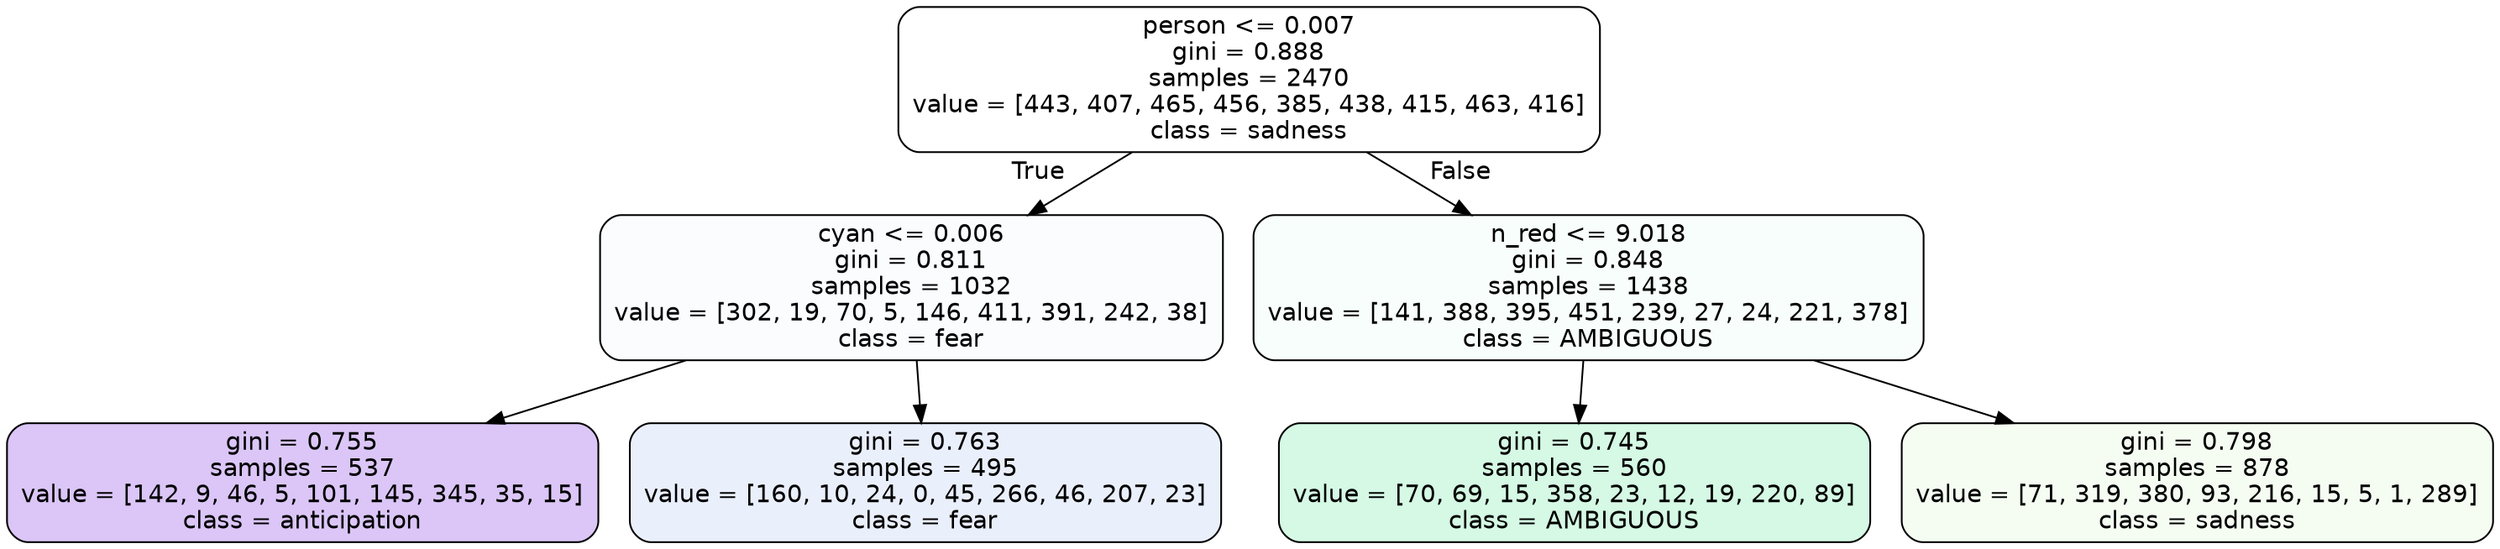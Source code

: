 digraph Tree {
node [shape=box, style="filled, rounded", color="black", fontname=helvetica] ;
edge [fontname=helvetica] ;
0 [label="person <= 0.007\ngini = 0.888\nsamples = 2470\nvalue = [443, 407, 465, 456, 385, 438, 415, 463, 416]\nclass = sadness", fillcolor="#64e53900"] ;
1 [label="cyan <= 0.006\ngini = 0.811\nsamples = 1032\nvalue = [302, 19, 70, 5, 146, 411, 391, 242, 38]\nclass = fear", fillcolor="#3964e504"] ;
0 -> 1 [labeldistance=2.5, labelangle=45, headlabel="True"] ;
2 [label="gini = 0.755\nsamples = 537\nvalue = [142, 9, 46, 5, 101, 145, 345, 35, 15]\nclass = anticipation", fillcolor="#8139e549"] ;
1 -> 2 ;
3 [label="gini = 0.763\nsamples = 495\nvalue = [160, 10, 24, 0, 45, 266, 46, 207, 23]\nclass = fear", fillcolor="#3964e51a"] ;
1 -> 3 ;
4 [label="n_red <= 9.018\ngini = 0.848\nsamples = 1438\nvalue = [141, 388, 395, 451, 239, 27, 24, 221, 378]\nclass = AMBIGUOUS", fillcolor="#39e58108"] ;
0 -> 4 [labeldistance=2.5, labelangle=-45, headlabel="False"] ;
5 [label="gini = 0.745\nsamples = 560\nvalue = [70, 69, 15, 358, 23, 12, 19, 220, 89]\nclass = AMBIGUOUS", fillcolor="#39e58136"] ;
4 -> 5 ;
6 [label="gini = 0.798\nsamples = 878\nvalue = [71, 319, 380, 93, 216, 15, 5, 1, 289]\nclass = sadness", fillcolor="#64e5390f"] ;
4 -> 6 ;
}